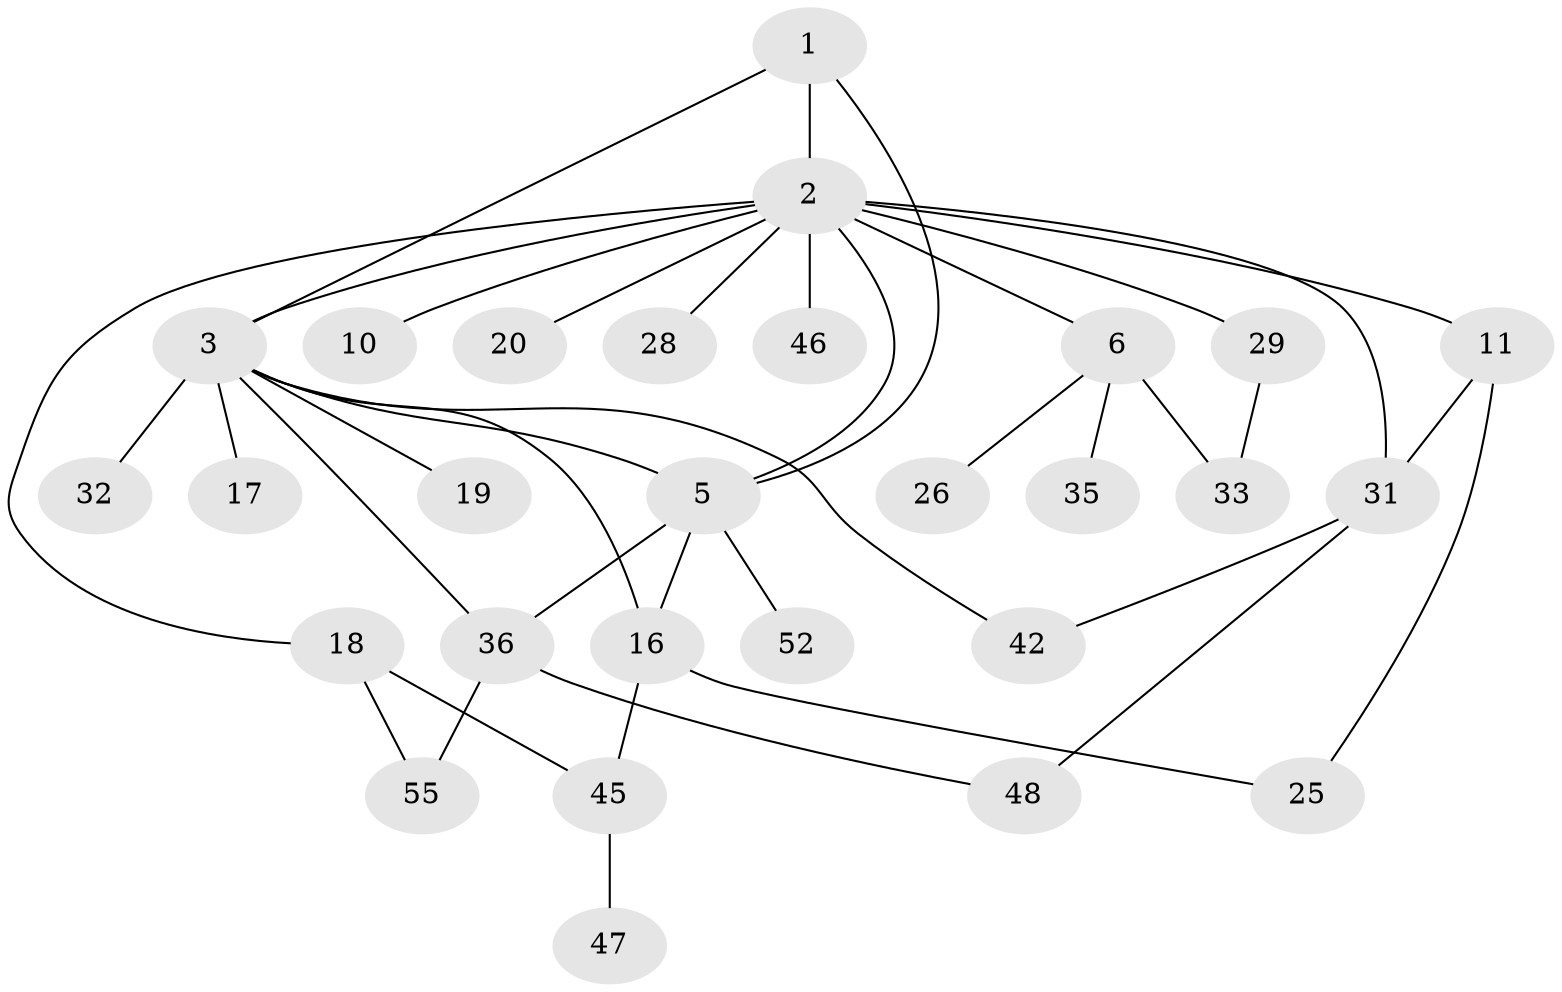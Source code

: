 // original degree distribution, {4: 0.12280701754385964, 8: 0.017543859649122806, 5: 0.08771929824561403, 2: 0.2982456140350877, 1: 0.3333333333333333, 3: 0.12280701754385964, 7: 0.017543859649122806}
// Generated by graph-tools (version 1.1) at 2025/13/03/09/25 04:13:39]
// undirected, 28 vertices, 39 edges
graph export_dot {
graph [start="1"]
  node [color=gray90,style=filled];
  1;
  2 [super="+24+13+8"];
  3 [super="+4+49+14+54"];
  5 [super="+15+27+7"];
  6;
  10;
  11;
  16 [super="+50+34+21"];
  17;
  18 [super="+37"];
  19 [super="+22"];
  20;
  25 [super="+38"];
  26;
  28;
  29 [super="+43"];
  31 [super="+53"];
  32;
  33 [super="+44"];
  35 [super="+39"];
  36;
  42;
  45;
  46;
  47;
  48;
  52;
  55;
  1 -- 2 [weight=2];
  1 -- 5;
  1 -- 3;
  2 -- 3 [weight=2];
  2 -- 6;
  2 -- 10;
  2 -- 18;
  2 -- 31;
  2 -- 20;
  2 -- 28;
  2 -- 29 [weight=2];
  2 -- 5;
  2 -- 11;
  2 -- 46;
  3 -- 16;
  3 -- 17;
  3 -- 32;
  3 -- 19;
  3 -- 5;
  3 -- 36;
  3 -- 42;
  5 -- 36;
  5 -- 16;
  5 -- 52;
  6 -- 26;
  6 -- 33;
  6 -- 35;
  11 -- 31;
  11 -- 25;
  16 -- 45;
  16 -- 25;
  18 -- 55;
  18 -- 45;
  29 -- 33;
  31 -- 42;
  31 -- 48;
  36 -- 48;
  36 -- 55;
  45 -- 47;
}
